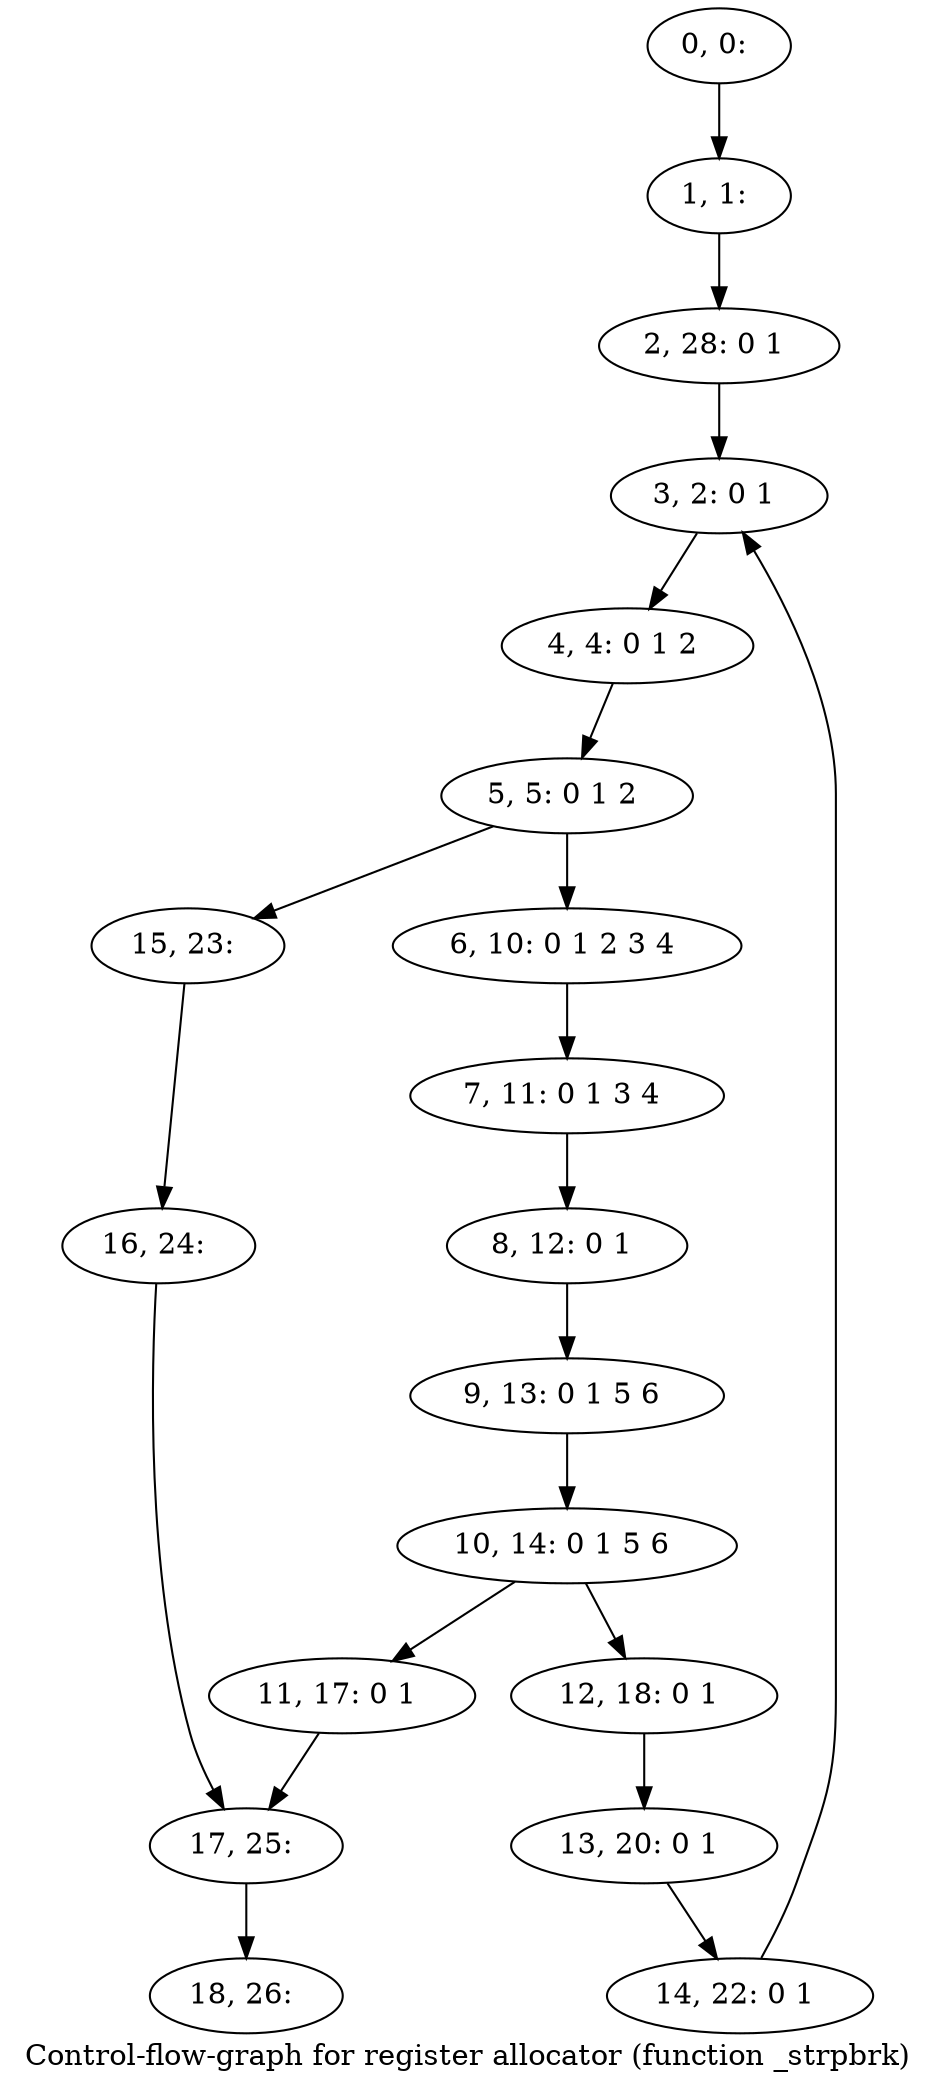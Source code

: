 digraph G {
graph [label="Control-flow-graph for register allocator (function _strpbrk)"]
0[label="0, 0: "];
1[label="1, 1: "];
2[label="2, 28: 0 1 "];
3[label="3, 2: 0 1 "];
4[label="4, 4: 0 1 2 "];
5[label="5, 5: 0 1 2 "];
6[label="6, 10: 0 1 2 3 4 "];
7[label="7, 11: 0 1 3 4 "];
8[label="8, 12: 0 1 "];
9[label="9, 13: 0 1 5 6 "];
10[label="10, 14: 0 1 5 6 "];
11[label="11, 17: 0 1 "];
12[label="12, 18: 0 1 "];
13[label="13, 20: 0 1 "];
14[label="14, 22: 0 1 "];
15[label="15, 23: "];
16[label="16, 24: "];
17[label="17, 25: "];
18[label="18, 26: "];
0->1 ;
1->2 ;
2->3 ;
3->4 ;
4->5 ;
5->6 ;
5->15 ;
6->7 ;
7->8 ;
8->9 ;
9->10 ;
10->11 ;
10->12 ;
11->17 ;
12->13 ;
13->14 ;
14->3 ;
15->16 ;
16->17 ;
17->18 ;
}
